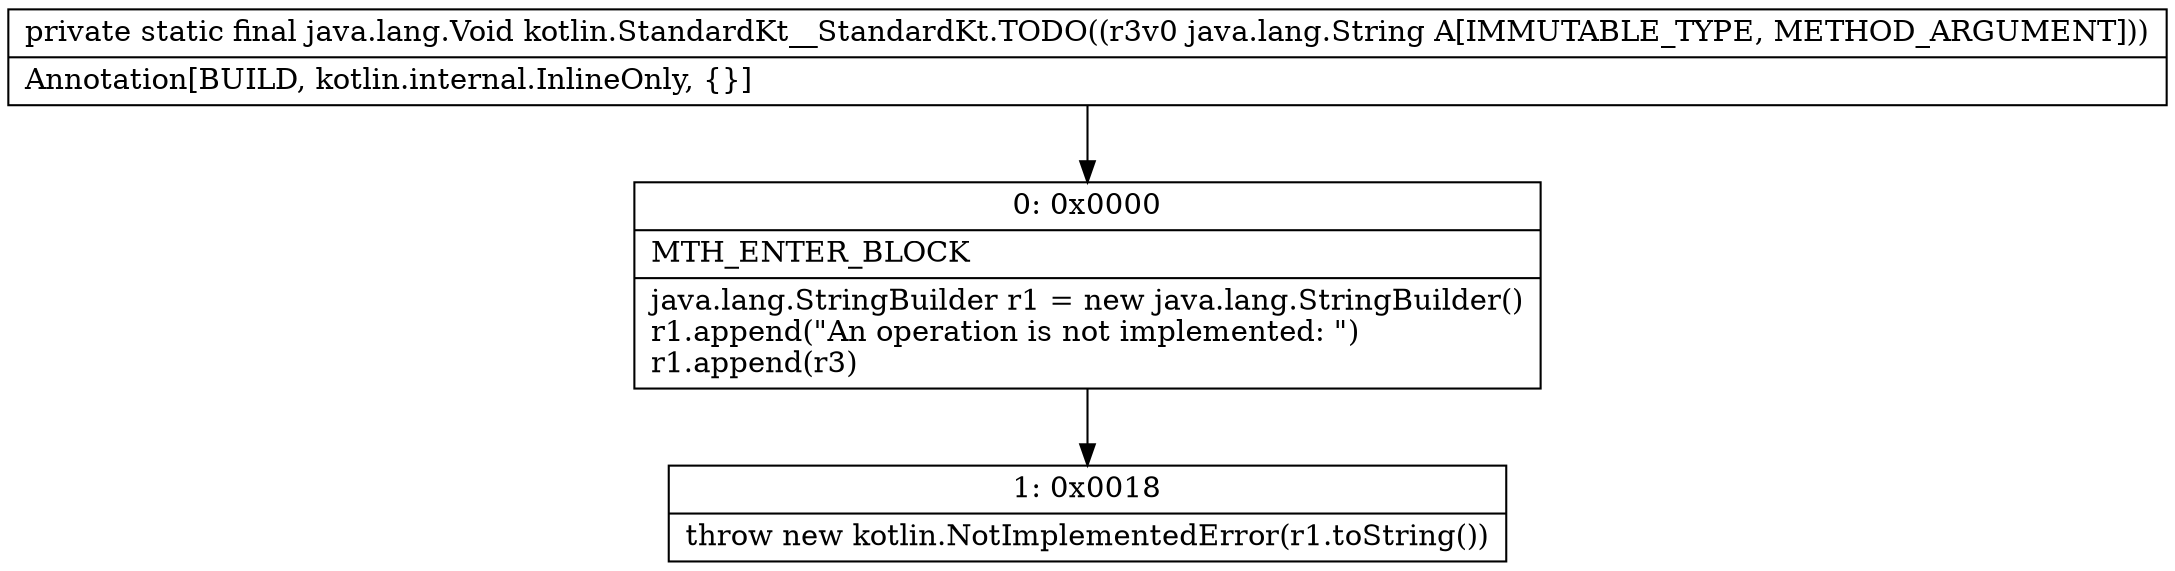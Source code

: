 digraph "CFG forkotlin.StandardKt__StandardKt.TODO(Ljava\/lang\/String;)Ljava\/lang\/Void;" {
Node_0 [shape=record,label="{0\:\ 0x0000|MTH_ENTER_BLOCK\l|java.lang.StringBuilder r1 = new java.lang.StringBuilder()\lr1.append(\"An operation is not implemented: \")\lr1.append(r3)\l}"];
Node_1 [shape=record,label="{1\:\ 0x0018|throw new kotlin.NotImplementedError(r1.toString())\l}"];
MethodNode[shape=record,label="{private static final java.lang.Void kotlin.StandardKt__StandardKt.TODO((r3v0 java.lang.String A[IMMUTABLE_TYPE, METHOD_ARGUMENT]))  | Annotation[BUILD, kotlin.internal.InlineOnly, \{\}]\l}"];
MethodNode -> Node_0;
Node_0 -> Node_1;
}


